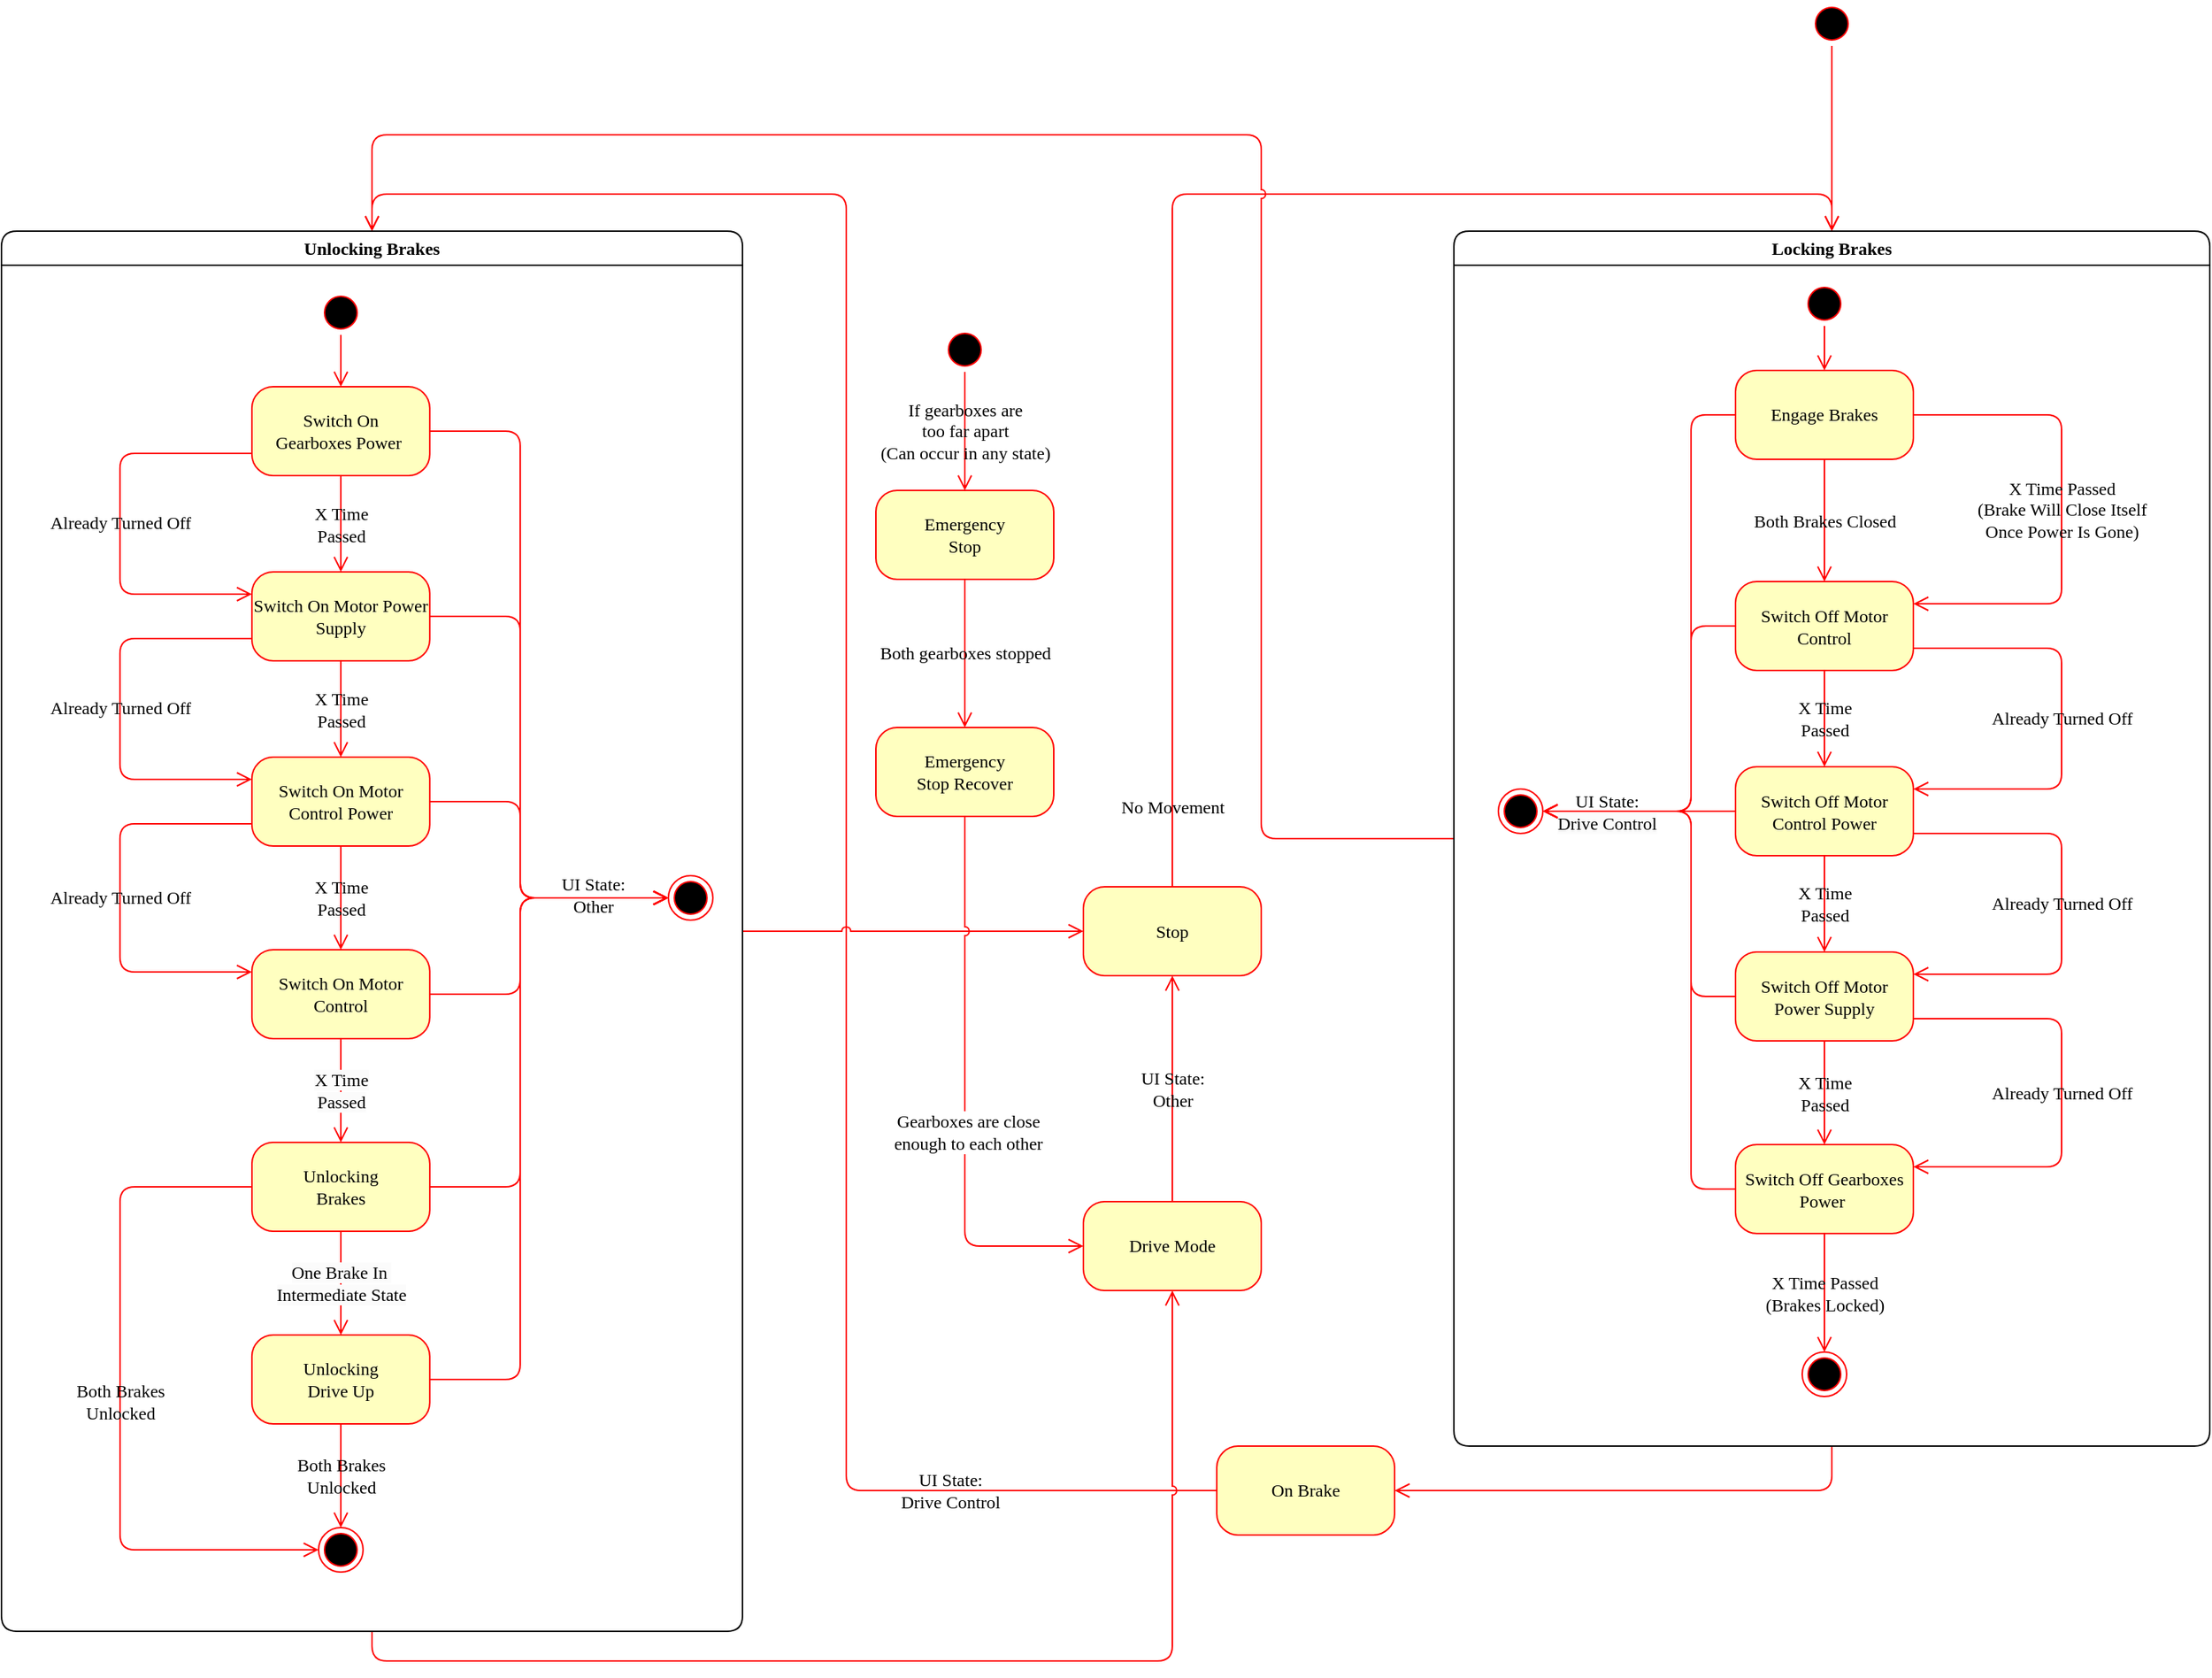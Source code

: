 <mxfile version="21.6.8" type="github">
  <diagram name="Page-1" id="58cdce13-f638-feb5-8d6f-7d28b1aa9fa0">
    <mxGraphModel dx="3126" dy="1998" grid="1" gridSize="10" guides="1" tooltips="1" connect="1" arrows="1" fold="1" page="1" pageScale="1" pageWidth="1100" pageHeight="850" background="none" math="0" shadow="0">
      <root>
        <mxCell id="0" />
        <mxCell id="1" parent="0" />
        <mxCell id="382b91b5511bd0f7-1" value="d" style="ellipse;html=1;shape=startState;fillColor=#000000;strokeColor=#ff0000;rounded=1;shadow=0;comic=0;labelBackgroundColor=none;fontFamily=Verdana;fontSize=12;fontColor=#000000;align=center;direction=south;" parent="1" vertex="1">
          <mxGeometry x="1050" y="-140" width="30" height="30" as="geometry" />
        </mxCell>
        <mxCell id="AU6W5NaQmW_jm-44bBxI-18" value="No Movement" style="edgeStyle=orthogonalEdgeStyle;shape=connector;rounded=1;orthogonalLoop=1;jettySize=auto;html=1;labelBackgroundColor=none;strokeColor=#ff0000;fontFamily=Verdana;fontSize=12;fontColor=default;endArrow=open;endSize=8;jumpStyle=arc;entryX=0.5;entryY=0;entryDx=0;entryDy=0;exitX=0.5;exitY=0;exitDx=0;exitDy=0;" parent="1" source="382b91b5511bd0f7-5" target="AU6W5NaQmW_jm-44bBxI-31" edge="1">
          <mxGeometry x="-0.885" relative="1" as="geometry">
            <Array as="points">
              <mxPoint x="620" y="-10" />
              <mxPoint x="1065" y="-10" />
            </Array>
            <mxPoint as="offset" />
          </mxGeometry>
        </mxCell>
        <mxCell id="382b91b5511bd0f7-5" value="Stop" style="rounded=1;whiteSpace=wrap;html=1;arcSize=24;fillColor=#ffffc0;strokeColor=#ff0000;shadow=0;comic=0;labelBackgroundColor=none;fontFamily=Verdana;fontSize=12;fontColor=#000000;align=center;" parent="1" vertex="1">
          <mxGeometry x="560" y="457.5" width="120" height="60" as="geometry" />
        </mxCell>
        <mxCell id="AU6W5NaQmW_jm-44bBxI-9" style="shape=connector;orthogonalLoop=1;jettySize=auto;html=1;labelBackgroundColor=none;strokeColor=#ff0000;fontFamily=Verdana;fontSize=12;fontColor=default;endArrow=open;endSize=8;edgeStyle=orthogonalEdgeStyle;rounded=1;jumpStyle=arc;exitX=0.5;exitY=1;exitDx=0;exitDy=0;" parent="1" source="AU6W5NaQmW_jm-44bBxI-31" target="382b91b5511bd0f7-10" edge="1">
          <mxGeometry relative="1" as="geometry">
            <mxPoint x="1120" y="880" as="sourcePoint" />
            <mxPoint x="330" y="770" as="targetPoint" />
            <Array as="points">
              <mxPoint x="1065" y="865" />
            </Array>
          </mxGeometry>
        </mxCell>
        <mxCell id="AU6W5NaQmW_jm-44bBxI-102" value="UI State: &lt;br&gt;Drive Control" style="edgeStyle=orthogonalEdgeStyle;shape=connector;rounded=1;jumpStyle=arc;orthogonalLoop=1;jettySize=auto;html=1;entryX=0.5;entryY=0;entryDx=0;entryDy=0;labelBackgroundColor=none;strokeColor=#ff0000;fontFamily=Verdana;fontSize=12;fontColor=default;endArrow=open;endSize=8;" parent="1" source="382b91b5511bd0f7-10" target="AU6W5NaQmW_jm-44bBxI-63" edge="1">
          <mxGeometry x="-0.755" relative="1" as="geometry">
            <Array as="points">
              <mxPoint x="400" y="865" />
              <mxPoint x="400" y="-10" />
              <mxPoint x="80" y="-10" />
            </Array>
            <mxPoint as="offset" />
          </mxGeometry>
        </mxCell>
        <mxCell id="382b91b5511bd0f7-10" value="On Brake" style="rounded=1;whiteSpace=wrap;html=1;arcSize=24;fillColor=#ffffc0;strokeColor=#ff0000;shadow=0;comic=0;labelBackgroundColor=none;fontFamily=Verdana;fontSize=12;fontColor=#000000;align=center;" parent="1" vertex="1">
          <mxGeometry x="650" y="835" width="120" height="60" as="geometry" />
        </mxCell>
        <mxCell id="2a3bc250acf0617d-9" style="edgeStyle=orthogonalEdgeStyle;html=1;labelBackgroundColor=none;endArrow=open;endSize=8;strokeColor=#ff0000;fontFamily=Verdana;fontSize=12;align=left;jumpStyle=arc;entryX=0.5;entryY=0;entryDx=0;entryDy=0;" parent="1" source="382b91b5511bd0f7-1" target="AU6W5NaQmW_jm-44bBxI-31" edge="1">
          <mxGeometry relative="1" as="geometry">
            <mxPoint x="810" y="70" as="targetPoint" />
            <Array as="points">
              <mxPoint x="1065" y="-55" />
            </Array>
          </mxGeometry>
        </mxCell>
        <mxCell id="AU6W5NaQmW_jm-44bBxI-12" value="UI State: &lt;br&gt;Other" style="edgeStyle=orthogonalEdgeStyle;shape=connector;rounded=1;orthogonalLoop=1;jettySize=auto;html=1;labelBackgroundColor=none;strokeColor=#ff0000;fontFamily=Verdana;fontSize=12;fontColor=default;endArrow=open;endSize=8;jumpStyle=arc;" parent="1" source="AU6W5NaQmW_jm-44bBxI-1" target="382b91b5511bd0f7-5" edge="1">
          <mxGeometry relative="1" as="geometry" />
        </mxCell>
        <mxCell id="AU6W5NaQmW_jm-44bBxI-1" value="Drive Mode" style="rounded=1;whiteSpace=wrap;html=1;arcSize=24;fillColor=#ffffc0;strokeColor=#ff0000;shadow=0;comic=0;labelBackgroundColor=none;fontFamily=Verdana;fontSize=12;fontColor=#000000;align=center;" parent="1" vertex="1">
          <mxGeometry x="560" y="670" width="120" height="60" as="geometry" />
        </mxCell>
        <mxCell id="AU6W5NaQmW_jm-44bBxI-104" style="edgeStyle=orthogonalEdgeStyle;shape=connector;rounded=1;jumpStyle=arc;orthogonalLoop=1;jettySize=auto;html=1;entryX=0.5;entryY=0;entryDx=0;entryDy=0;labelBackgroundColor=none;strokeColor=#ff0000;fontFamily=Verdana;fontSize=12;fontColor=default;endArrow=open;endSize=8;" parent="1" source="AU6W5NaQmW_jm-44bBxI-31" target="AU6W5NaQmW_jm-44bBxI-63" edge="1">
          <mxGeometry relative="1" as="geometry">
            <Array as="points">
              <mxPoint x="680" y="425" />
              <mxPoint x="680" y="-50" />
              <mxPoint x="80" y="-50" />
            </Array>
          </mxGeometry>
        </mxCell>
        <mxCell id="AU6W5NaQmW_jm-44bBxI-31" value="Locking Brakes" style="swimlane;whiteSpace=wrap;html=1;rounded=1;shadow=0;comic=0;labelBackgroundColor=none;strokeWidth=1;fontFamily=Verdana;fontSize=12;align=center;" parent="1" vertex="1">
          <mxGeometry x="810" y="15" width="510" height="820" as="geometry" />
        </mxCell>
        <mxCell id="AU6W5NaQmW_jm-44bBxI-34" value="" style="ellipse;html=1;shape=endState;fillColor=#000000;strokeColor=#ff0000;rounded=1;shadow=0;comic=0;labelBackgroundColor=none;fontFamily=Verdana;fontSize=12;fontColor=#000000;align=center;" parent="AU6W5NaQmW_jm-44bBxI-31" vertex="1">
          <mxGeometry x="235" y="756.5" width="30" height="30" as="geometry" />
        </mxCell>
        <mxCell id="AU6W5NaQmW_jm-44bBxI-36" value="" style="ellipse;html=1;shape=startState;fillColor=#000000;strokeColor=#ff0000;rounded=1;shadow=0;comic=0;labelBackgroundColor=none;fontFamily=Verdana;fontSize=12;fontColor=#000000;align=center;direction=south;" parent="AU6W5NaQmW_jm-44bBxI-31" vertex="1">
          <mxGeometry x="235" y="34" width="30" height="30" as="geometry" />
        </mxCell>
        <mxCell id="AU6W5NaQmW_jm-44bBxI-38" value="" style="edgeStyle=elbowEdgeStyle;html=1;labelBackgroundColor=none;endArrow=open;endSize=8;strokeColor=#ff0000;fontFamily=Verdana;fontSize=12;align=left;" parent="AU6W5NaQmW_jm-44bBxI-31" source="AU6W5NaQmW_jm-44bBxI-36" target="AU6W5NaQmW_jm-44bBxI-39" edge="1">
          <mxGeometry relative="1" as="geometry">
            <mxPoint x="941.25" y="239" as="sourcePoint" />
            <mxPoint x="1196.25" y="239" as="targetPoint" />
          </mxGeometry>
        </mxCell>
        <mxCell id="AU6W5NaQmW_jm-44bBxI-48" value="Both Brakes Closed" style="edgeStyle=orthogonalEdgeStyle;shape=connector;rounded=1;jumpStyle=arc;orthogonalLoop=1;jettySize=auto;html=1;labelBackgroundColor=none;strokeColor=#ff0000;fontFamily=Verdana;fontSize=12;fontColor=default;endArrow=open;endSize=8;" parent="AU6W5NaQmW_jm-44bBxI-31" source="AU6W5NaQmW_jm-44bBxI-39" target="AU6W5NaQmW_jm-44bBxI-40" edge="1">
          <mxGeometry relative="1" as="geometry" />
        </mxCell>
        <mxCell id="AU6W5NaQmW_jm-44bBxI-39" value="Engage Brakes" style="rounded=1;whiteSpace=wrap;html=1;arcSize=24;fillColor=#ffffc0;strokeColor=#ff0000;shadow=0;comic=0;labelBackgroundColor=none;fontFamily=Verdana;fontSize=12;fontColor=#000000;align=center;" parent="AU6W5NaQmW_jm-44bBxI-31" vertex="1">
          <mxGeometry x="190" y="94" width="120" height="60" as="geometry" />
        </mxCell>
        <mxCell id="AU6W5NaQmW_jm-44bBxI-41" value="X Time &lt;br&gt;Passed" style="edgeStyle=orthogonalEdgeStyle;shape=connector;rounded=1;jumpStyle=arc;orthogonalLoop=1;jettySize=auto;html=1;labelBackgroundColor=none;strokeColor=#ff0000;fontFamily=Verdana;fontSize=12;fontColor=default;endArrow=open;endSize=8;" parent="AU6W5NaQmW_jm-44bBxI-31" source="AU6W5NaQmW_jm-44bBxI-40" target="AU6W5NaQmW_jm-44bBxI-42" edge="1">
          <mxGeometry relative="1" as="geometry">
            <mxPoint x="393.75" y="266.5" as="targetPoint" />
          </mxGeometry>
        </mxCell>
        <mxCell id="AU6W5NaQmW_jm-44bBxI-50" value="Already Turned Off" style="edgeStyle=orthogonalEdgeStyle;shape=connector;rounded=1;jumpStyle=arc;orthogonalLoop=1;jettySize=auto;html=1;entryX=1;entryY=0.25;entryDx=0;entryDy=0;labelBackgroundColor=none;strokeColor=#ff0000;fontFamily=Verdana;fontSize=12;fontColor=default;endArrow=open;endSize=8;exitX=1;exitY=0.75;exitDx=0;exitDy=0;" parent="AU6W5NaQmW_jm-44bBxI-31" source="AU6W5NaQmW_jm-44bBxI-40" target="AU6W5NaQmW_jm-44bBxI-42" edge="1">
          <mxGeometry relative="1" as="geometry">
            <Array as="points">
              <mxPoint x="410" y="281.5" />
              <mxPoint x="410" y="376.5" />
            </Array>
          </mxGeometry>
        </mxCell>
        <mxCell id="AU6W5NaQmW_jm-44bBxI-40" value="Switch Off Motor Control" style="rounded=1;whiteSpace=wrap;html=1;arcSize=24;fillColor=#ffffc0;strokeColor=#ff0000;shadow=0;comic=0;labelBackgroundColor=none;fontFamily=Verdana;fontSize=12;fontColor=#000000;align=center;" parent="AU6W5NaQmW_jm-44bBxI-31" vertex="1">
          <mxGeometry x="190" y="236.5" width="120" height="60" as="geometry" />
        </mxCell>
        <mxCell id="AU6W5NaQmW_jm-44bBxI-46" value="X Time &lt;br&gt;Passed" style="edgeStyle=orthogonalEdgeStyle;shape=connector;rounded=1;jumpStyle=arc;orthogonalLoop=1;jettySize=auto;html=1;labelBackgroundColor=none;strokeColor=#ff0000;fontFamily=Verdana;fontSize=12;fontColor=default;endArrow=open;endSize=8;" parent="AU6W5NaQmW_jm-44bBxI-31" source="AU6W5NaQmW_jm-44bBxI-42" target="AU6W5NaQmW_jm-44bBxI-44" edge="1">
          <mxGeometry relative="1" as="geometry" />
        </mxCell>
        <mxCell id="AU6W5NaQmW_jm-44bBxI-42" value="Switch Off Motor Control Power" style="rounded=1;whiteSpace=wrap;html=1;arcSize=24;fillColor=#ffffc0;strokeColor=#ff0000;shadow=0;comic=0;labelBackgroundColor=none;fontFamily=Verdana;fontSize=12;fontColor=#000000;align=center;" parent="AU6W5NaQmW_jm-44bBxI-31" vertex="1">
          <mxGeometry x="190" y="361.5" width="120" height="60" as="geometry" />
        </mxCell>
        <mxCell id="AU6W5NaQmW_jm-44bBxI-47" value="X Time&lt;br&gt;Passed" style="edgeStyle=orthogonalEdgeStyle;shape=connector;rounded=1;jumpStyle=arc;orthogonalLoop=1;jettySize=auto;html=1;labelBackgroundColor=none;strokeColor=#ff0000;fontFamily=Verdana;fontSize=12;fontColor=default;endArrow=open;endSize=8;" parent="AU6W5NaQmW_jm-44bBxI-31" source="AU6W5NaQmW_jm-44bBxI-44" target="AU6W5NaQmW_jm-44bBxI-45" edge="1">
          <mxGeometry relative="1" as="geometry" />
        </mxCell>
        <mxCell id="AU6W5NaQmW_jm-44bBxI-53" value="Already Turned Off" style="edgeStyle=orthogonalEdgeStyle;shape=connector;rounded=1;jumpStyle=arc;orthogonalLoop=1;jettySize=auto;html=1;entryX=1;entryY=0.25;entryDx=0;entryDy=0;labelBackgroundColor=none;strokeColor=#ff0000;fontFamily=Verdana;fontSize=12;fontColor=default;endArrow=open;endSize=8;exitX=1;exitY=0.75;exitDx=0;exitDy=0;" parent="AU6W5NaQmW_jm-44bBxI-31" source="AU6W5NaQmW_jm-44bBxI-44" target="AU6W5NaQmW_jm-44bBxI-45" edge="1">
          <mxGeometry relative="1" as="geometry">
            <Array as="points">
              <mxPoint x="410" y="531.5" />
              <mxPoint x="410" y="631.5" />
            </Array>
          </mxGeometry>
        </mxCell>
        <mxCell id="AU6W5NaQmW_jm-44bBxI-44" value="Switch Off Motor Power Supply" style="rounded=1;whiteSpace=wrap;html=1;arcSize=24;fillColor=#ffffc0;strokeColor=#ff0000;shadow=0;comic=0;labelBackgroundColor=none;fontFamily=Verdana;fontSize=12;fontColor=#000000;align=center;" parent="AU6W5NaQmW_jm-44bBxI-31" vertex="1">
          <mxGeometry x="190" y="486.5" width="120" height="60" as="geometry" />
        </mxCell>
        <mxCell id="AU6W5NaQmW_jm-44bBxI-54" value="X Time Passed&lt;br&gt;(Brakes Locked)" style="edgeStyle=orthogonalEdgeStyle;shape=connector;rounded=1;jumpStyle=arc;orthogonalLoop=1;jettySize=auto;html=1;labelBackgroundColor=none;strokeColor=#ff0000;fontFamily=Verdana;fontSize=12;fontColor=default;endArrow=open;endSize=8;" parent="AU6W5NaQmW_jm-44bBxI-31" source="AU6W5NaQmW_jm-44bBxI-45" target="AU6W5NaQmW_jm-44bBxI-34" edge="1">
          <mxGeometry relative="1" as="geometry" />
        </mxCell>
        <mxCell id="AU6W5NaQmW_jm-44bBxI-45" value="Switch Off Gearboxes Power&amp;nbsp;" style="rounded=1;whiteSpace=wrap;html=1;arcSize=24;fillColor=#ffffc0;strokeColor=#ff0000;shadow=0;comic=0;labelBackgroundColor=none;fontFamily=Verdana;fontSize=12;fontColor=#000000;align=center;" parent="AU6W5NaQmW_jm-44bBxI-31" vertex="1">
          <mxGeometry x="190" y="616.5" width="120" height="60" as="geometry" />
        </mxCell>
        <mxCell id="AU6W5NaQmW_jm-44bBxI-49" value="X Time Passed&lt;br&gt;(Brake Will Close Itself &lt;br&gt;Once Power Is Gone)" style="edgeStyle=orthogonalEdgeStyle;shape=connector;rounded=1;jumpStyle=arc;orthogonalLoop=1;jettySize=auto;html=1;labelBackgroundColor=none;strokeColor=#ff0000;fontFamily=Verdana;fontSize=12;fontColor=default;endArrow=open;endSize=8;exitX=1;exitY=0.5;exitDx=0;exitDy=0;entryX=1;entryY=0.25;entryDx=0;entryDy=0;" parent="AU6W5NaQmW_jm-44bBxI-31" source="AU6W5NaQmW_jm-44bBxI-39" target="AU6W5NaQmW_jm-44bBxI-40" edge="1">
          <mxGeometry relative="1" as="geometry">
            <mxPoint x="260" y="163.5" as="sourcePoint" />
            <mxPoint x="330" y="266.5" as="targetPoint" />
            <Array as="points">
              <mxPoint x="410" y="124.5" />
              <mxPoint x="410" y="251.5" />
            </Array>
          </mxGeometry>
        </mxCell>
        <mxCell id="AU6W5NaQmW_jm-44bBxI-52" value="Already Turned Off" style="edgeStyle=orthogonalEdgeStyle;shape=connector;rounded=1;jumpStyle=arc;orthogonalLoop=1;jettySize=auto;html=1;labelBackgroundColor=none;strokeColor=#ff0000;fontFamily=Verdana;fontSize=12;fontColor=default;endArrow=open;endSize=8;exitX=1;exitY=0.75;exitDx=0;exitDy=0;entryX=1;entryY=0.25;entryDx=0;entryDy=0;" parent="AU6W5NaQmW_jm-44bBxI-31" source="AU6W5NaQmW_jm-44bBxI-42" target="AU6W5NaQmW_jm-44bBxI-44" edge="1">
          <mxGeometry relative="1" as="geometry">
            <mxPoint x="360" y="396.53" as="sourcePoint" />
            <mxPoint x="370" y="436.5" as="targetPoint" />
            <Array as="points">
              <mxPoint x="410" y="406.5" />
              <mxPoint x="410" y="501.5" />
            </Array>
          </mxGeometry>
        </mxCell>
        <mxCell id="AU6W5NaQmW_jm-44bBxI-57" value="" style="ellipse;html=1;shape=endState;fillColor=#000000;strokeColor=#ff0000;rounded=1;shadow=0;comic=0;labelBackgroundColor=none;fontFamily=Verdana;fontSize=12;fontColor=#000000;align=center;" parent="AU6W5NaQmW_jm-44bBxI-31" vertex="1">
          <mxGeometry x="30" y="376.5" width="30" height="30" as="geometry" />
        </mxCell>
        <mxCell id="AU6W5NaQmW_jm-44bBxI-60" style="edgeStyle=orthogonalEdgeStyle;shape=connector;rounded=1;jumpStyle=arc;orthogonalLoop=1;jettySize=auto;html=1;labelBackgroundColor=none;strokeColor=#ff0000;fontFamily=Verdana;fontSize=12;fontColor=default;endArrow=open;endSize=8;" parent="AU6W5NaQmW_jm-44bBxI-31" source="AU6W5NaQmW_jm-44bBxI-42" target="AU6W5NaQmW_jm-44bBxI-57" edge="1">
          <mxGeometry relative="1" as="geometry" />
        </mxCell>
        <mxCell id="AU6W5NaQmW_jm-44bBxI-59" style="edgeStyle=orthogonalEdgeStyle;shape=connector;rounded=1;jumpStyle=arc;orthogonalLoop=1;jettySize=auto;html=1;labelBackgroundColor=none;strokeColor=#ff0000;fontFamily=Verdana;fontSize=12;fontColor=default;endArrow=open;endSize=8;entryX=1;entryY=0.5;entryDx=0;entryDy=0;" parent="AU6W5NaQmW_jm-44bBxI-31" source="AU6W5NaQmW_jm-44bBxI-40" target="AU6W5NaQmW_jm-44bBxI-57" edge="1">
          <mxGeometry relative="1" as="geometry">
            <Array as="points">
              <mxPoint x="160" y="267" />
              <mxPoint x="160" y="392" />
            </Array>
          </mxGeometry>
        </mxCell>
        <mxCell id="AU6W5NaQmW_jm-44bBxI-58" style="edgeStyle=orthogonalEdgeStyle;shape=connector;rounded=1;jumpStyle=arc;orthogonalLoop=1;jettySize=auto;html=1;labelBackgroundColor=none;strokeColor=#ff0000;fontFamily=Verdana;fontSize=12;fontColor=default;endArrow=open;endSize=8;entryX=1;entryY=0.5;entryDx=0;entryDy=0;" parent="AU6W5NaQmW_jm-44bBxI-31" source="AU6W5NaQmW_jm-44bBxI-39" target="AU6W5NaQmW_jm-44bBxI-57" edge="1">
          <mxGeometry relative="1" as="geometry">
            <Array as="points">
              <mxPoint x="160" y="124" />
              <mxPoint x="160" y="392" />
            </Array>
          </mxGeometry>
        </mxCell>
        <mxCell id="AU6W5NaQmW_jm-44bBxI-62" value="" style="edgeStyle=orthogonalEdgeStyle;shape=connector;rounded=1;jumpStyle=arc;orthogonalLoop=1;jettySize=auto;html=1;labelBackgroundColor=none;strokeColor=#ff0000;fontFamily=Verdana;fontSize=12;fontColor=default;endArrow=open;endSize=8;entryX=1;entryY=0.5;entryDx=0;entryDy=0;" parent="AU6W5NaQmW_jm-44bBxI-31" source="AU6W5NaQmW_jm-44bBxI-45" target="AU6W5NaQmW_jm-44bBxI-57" edge="1">
          <mxGeometry relative="1" as="geometry">
            <Array as="points">
              <mxPoint x="160" y="647" />
              <mxPoint x="160" y="392" />
            </Array>
          </mxGeometry>
        </mxCell>
        <mxCell id="AU6W5NaQmW_jm-44bBxI-101" value="UI State:&lt;br style=&quot;border-color: var(--border-color); background-color: rgb(251, 251, 251);&quot;&gt;&lt;span style=&quot;background-color: rgb(251, 251, 251);&quot;&gt;Drive Control&lt;/span&gt;" style="edgeLabel;html=1;align=center;verticalAlign=middle;resizable=0;points=[];fontSize=12;fontFamily=Verdana;fontColor=default;" parent="AU6W5NaQmW_jm-44bBxI-62" vertex="1" connectable="0">
          <mxGeometry x="0.812" y="4" relative="1" as="geometry">
            <mxPoint x="7" y="-4" as="offset" />
          </mxGeometry>
        </mxCell>
        <mxCell id="AU6W5NaQmW_jm-44bBxI-61" style="edgeStyle=orthogonalEdgeStyle;shape=connector;rounded=1;jumpStyle=arc;orthogonalLoop=1;jettySize=auto;html=1;labelBackgroundColor=none;strokeColor=#ff0000;fontFamily=Verdana;fontSize=12;fontColor=default;endArrow=open;endSize=8;entryX=1;entryY=0.5;entryDx=0;entryDy=0;" parent="AU6W5NaQmW_jm-44bBxI-31" source="AU6W5NaQmW_jm-44bBxI-44" target="AU6W5NaQmW_jm-44bBxI-57" edge="1">
          <mxGeometry relative="1" as="geometry">
            <Array as="points">
              <mxPoint x="160" y="517" />
              <mxPoint x="160" y="392" />
            </Array>
          </mxGeometry>
        </mxCell>
        <mxCell id="AU6W5NaQmW_jm-44bBxI-106" style="edgeStyle=orthogonalEdgeStyle;shape=connector;rounded=1;jumpStyle=arc;orthogonalLoop=1;jettySize=auto;html=1;labelBackgroundColor=none;strokeColor=#ff0000;fontFamily=Verdana;fontSize=12;fontColor=default;endArrow=open;endSize=8;" parent="1" source="AU6W5NaQmW_jm-44bBxI-63" target="382b91b5511bd0f7-5" edge="1">
          <mxGeometry relative="1" as="geometry" />
        </mxCell>
        <mxCell id="AU6W5NaQmW_jm-44bBxI-107" style="edgeStyle=orthogonalEdgeStyle;shape=connector;rounded=1;jumpStyle=arc;orthogonalLoop=1;jettySize=auto;html=1;entryX=0.5;entryY=1;entryDx=0;entryDy=0;labelBackgroundColor=none;strokeColor=#ff0000;fontFamily=Verdana;fontSize=12;fontColor=default;endArrow=open;endSize=8;exitX=0.5;exitY=1;exitDx=0;exitDy=0;" parent="1" source="AU6W5NaQmW_jm-44bBxI-63" target="AU6W5NaQmW_jm-44bBxI-1" edge="1">
          <mxGeometry relative="1" as="geometry" />
        </mxCell>
        <mxCell id="AU6W5NaQmW_jm-44bBxI-63" value="Unlocking Brakes" style="swimlane;whiteSpace=wrap;html=1;rounded=1;shadow=0;comic=0;labelBackgroundColor=none;strokeWidth=1;fontFamily=Verdana;fontSize=12;align=center;" parent="1" vertex="1">
          <mxGeometry x="-170" y="15" width="500" height="945" as="geometry" />
        </mxCell>
        <mxCell id="AU6W5NaQmW_jm-44bBxI-65" value="" style="ellipse;html=1;shape=startState;fillColor=#000000;strokeColor=#ff0000;rounded=1;shadow=0;comic=0;labelBackgroundColor=none;fontFamily=Verdana;fontSize=12;fontColor=#000000;align=center;direction=south;" parent="AU6W5NaQmW_jm-44bBxI-63" vertex="1">
          <mxGeometry x="214" y="40" width="30" height="30" as="geometry" />
        </mxCell>
        <mxCell id="AU6W5NaQmW_jm-44bBxI-66" value="" style="edgeStyle=elbowEdgeStyle;html=1;labelBackgroundColor=none;endArrow=open;endSize=8;strokeColor=#ff0000;fontFamily=Verdana;fontSize=12;align=left;entryX=0.5;entryY=0;entryDx=0;entryDy=0;" parent="AU6W5NaQmW_jm-44bBxI-63" source="AU6W5NaQmW_jm-44bBxI-65" target="AU6W5NaQmW_jm-44bBxI-73" edge="1">
          <mxGeometry relative="1" as="geometry">
            <mxPoint x="920.25" y="245" as="sourcePoint" />
            <mxPoint x="228.862" y="100.0" as="targetPoint" />
          </mxGeometry>
        </mxCell>
        <mxCell id="AU6W5NaQmW_jm-44bBxI-70" value="X Time &lt;br&gt;Passed" style="edgeStyle=orthogonalEdgeStyle;shape=connector;rounded=1;jumpStyle=arc;orthogonalLoop=1;jettySize=auto;html=1;labelBackgroundColor=none;strokeColor=#ff0000;fontFamily=Verdana;fontSize=12;fontColor=default;endArrow=open;endSize=8;" parent="AU6W5NaQmW_jm-44bBxI-63" source="AU6W5NaQmW_jm-44bBxI-73" target="AU6W5NaQmW_jm-44bBxI-76" edge="1">
          <mxGeometry relative="1" as="geometry">
            <mxPoint x="372.72" y="135.0" as="targetPoint" />
          </mxGeometry>
        </mxCell>
        <mxCell id="AU6W5NaQmW_jm-44bBxI-71" value="Already Turned Off" style="edgeStyle=orthogonalEdgeStyle;shape=connector;rounded=1;jumpStyle=arc;orthogonalLoop=1;jettySize=auto;html=1;entryX=0;entryY=0.25;entryDx=0;entryDy=0;labelBackgroundColor=none;strokeColor=#ff0000;fontFamily=Verdana;fontSize=12;fontColor=default;endArrow=open;endSize=8;exitX=0;exitY=0.75;exitDx=0;exitDy=0;" parent="AU6W5NaQmW_jm-44bBxI-63" source="AU6W5NaQmW_jm-44bBxI-73" target="AU6W5NaQmW_jm-44bBxI-76" edge="1">
          <mxGeometry relative="1" as="geometry">
            <Array as="points">
              <mxPoint x="79.97" y="149.5" />
              <mxPoint x="79.97" y="245.5" />
            </Array>
          </mxGeometry>
        </mxCell>
        <mxCell id="AU6W5NaQmW_jm-44bBxI-94" style="edgeStyle=orthogonalEdgeStyle;shape=connector;rounded=1;jumpStyle=arc;orthogonalLoop=1;jettySize=auto;html=1;entryX=0;entryY=0.5;entryDx=0;entryDy=0;labelBackgroundColor=none;strokeColor=#ff0000;fontFamily=Verdana;fontSize=12;fontColor=default;endArrow=open;endSize=8;" parent="AU6W5NaQmW_jm-44bBxI-63" source="AU6W5NaQmW_jm-44bBxI-73" target="AU6W5NaQmW_jm-44bBxI-86" edge="1">
          <mxGeometry relative="1" as="geometry">
            <Array as="points">
              <mxPoint x="350" y="135" />
              <mxPoint x="350" y="450" />
            </Array>
          </mxGeometry>
        </mxCell>
        <mxCell id="AU6W5NaQmW_jm-44bBxI-73" value="Switch On&lt;br&gt;Gearboxes Power&amp;nbsp;" style="rounded=1;whiteSpace=wrap;html=1;arcSize=24;fillColor=#ffffc0;strokeColor=#ff0000;shadow=0;comic=0;labelBackgroundColor=none;fontFamily=Verdana;fontSize=12;fontColor=#000000;align=center;" parent="AU6W5NaQmW_jm-44bBxI-63" vertex="1">
          <mxGeometry x="168.97" y="105" width="120" height="60" as="geometry" />
        </mxCell>
        <mxCell id="AU6W5NaQmW_jm-44bBxI-74" value="X Time &lt;br&gt;Passed" style="edgeStyle=orthogonalEdgeStyle;shape=connector;rounded=1;jumpStyle=arc;orthogonalLoop=1;jettySize=auto;html=1;labelBackgroundColor=none;strokeColor=#ff0000;fontFamily=Verdana;fontSize=12;fontColor=default;endArrow=open;endSize=8;" parent="AU6W5NaQmW_jm-44bBxI-63" source="AU6W5NaQmW_jm-44bBxI-76" target="AU6W5NaQmW_jm-44bBxI-80" edge="1">
          <mxGeometry relative="1" as="geometry" />
        </mxCell>
        <mxCell id="AU6W5NaQmW_jm-44bBxI-95" style="edgeStyle=orthogonalEdgeStyle;shape=connector;rounded=1;jumpStyle=arc;orthogonalLoop=1;jettySize=auto;html=1;entryX=0;entryY=0.5;entryDx=0;entryDy=0;labelBackgroundColor=none;strokeColor=#ff0000;fontFamily=Verdana;fontSize=12;fontColor=default;endArrow=open;endSize=8;" parent="AU6W5NaQmW_jm-44bBxI-63" source="AU6W5NaQmW_jm-44bBxI-76" target="AU6W5NaQmW_jm-44bBxI-86" edge="1">
          <mxGeometry relative="1" as="geometry">
            <Array as="points">
              <mxPoint x="350" y="260" />
              <mxPoint x="350" y="450" />
            </Array>
          </mxGeometry>
        </mxCell>
        <mxCell id="AU6W5NaQmW_jm-44bBxI-76" value="Switch On Motor Power Supply" style="rounded=1;whiteSpace=wrap;html=1;arcSize=24;fillColor=#ffffc0;strokeColor=#ff0000;shadow=0;comic=0;labelBackgroundColor=none;fontFamily=Verdana;fontSize=12;fontColor=#000000;align=center;" parent="AU6W5NaQmW_jm-44bBxI-63" vertex="1">
          <mxGeometry x="168.97" y="230" width="120" height="60" as="geometry" />
        </mxCell>
        <mxCell id="AU6W5NaQmW_jm-44bBxI-77" value="X Time&lt;br&gt;Passed" style="edgeStyle=orthogonalEdgeStyle;shape=connector;rounded=1;jumpStyle=arc;orthogonalLoop=1;jettySize=auto;html=1;labelBackgroundColor=none;strokeColor=#ff0000;fontFamily=Verdana;fontSize=12;fontColor=default;endArrow=open;endSize=8;" parent="AU6W5NaQmW_jm-44bBxI-63" source="AU6W5NaQmW_jm-44bBxI-80" target="AU6W5NaQmW_jm-44bBxI-83" edge="1">
          <mxGeometry relative="1" as="geometry" />
        </mxCell>
        <mxCell id="AU6W5NaQmW_jm-44bBxI-78" value="Already Turned Off" style="edgeStyle=orthogonalEdgeStyle;shape=connector;rounded=1;jumpStyle=arc;orthogonalLoop=1;jettySize=auto;html=1;entryX=0;entryY=0.25;entryDx=0;entryDy=0;labelBackgroundColor=none;strokeColor=#ff0000;fontFamily=Verdana;fontSize=12;fontColor=default;endArrow=open;endSize=8;exitX=0;exitY=0.75;exitDx=0;exitDy=0;" parent="AU6W5NaQmW_jm-44bBxI-63" source="AU6W5NaQmW_jm-44bBxI-80" target="AU6W5NaQmW_jm-44bBxI-83" edge="1">
          <mxGeometry relative="1" as="geometry">
            <Array as="points">
              <mxPoint x="79.97" y="399.5" />
              <mxPoint x="79.97" y="499.5" />
            </Array>
          </mxGeometry>
        </mxCell>
        <mxCell id="AU6W5NaQmW_jm-44bBxI-96" style="edgeStyle=orthogonalEdgeStyle;shape=connector;rounded=1;jumpStyle=arc;orthogonalLoop=1;jettySize=auto;html=1;entryX=0;entryY=0.5;entryDx=0;entryDy=0;labelBackgroundColor=none;strokeColor=#ff0000;fontFamily=Verdana;fontSize=12;fontColor=default;endArrow=open;endSize=8;" parent="AU6W5NaQmW_jm-44bBxI-63" source="AU6W5NaQmW_jm-44bBxI-80" target="AU6W5NaQmW_jm-44bBxI-86" edge="1">
          <mxGeometry relative="1" as="geometry">
            <Array as="points">
              <mxPoint x="350" y="385" />
              <mxPoint x="350" y="450" />
            </Array>
          </mxGeometry>
        </mxCell>
        <mxCell id="AU6W5NaQmW_jm-44bBxI-80" value="Switch On Motor Control Power" style="rounded=1;whiteSpace=wrap;html=1;arcSize=24;fillColor=#ffffc0;strokeColor=#ff0000;shadow=0;comic=0;labelBackgroundColor=none;fontFamily=Verdana;fontSize=12;fontColor=#000000;align=center;" parent="AU6W5NaQmW_jm-44bBxI-63" vertex="1">
          <mxGeometry x="168.97" y="355" width="120" height="60" as="geometry" />
        </mxCell>
        <mxCell id="AU6W5NaQmW_jm-44bBxI-97" style="edgeStyle=orthogonalEdgeStyle;shape=connector;rounded=1;jumpStyle=arc;orthogonalLoop=1;jettySize=auto;html=1;entryX=0;entryY=0.5;entryDx=0;entryDy=0;labelBackgroundColor=none;strokeColor=#ff0000;fontFamily=Verdana;fontSize=12;fontColor=default;endArrow=open;endSize=8;" parent="AU6W5NaQmW_jm-44bBxI-63" source="AU6W5NaQmW_jm-44bBxI-83" target="AU6W5NaQmW_jm-44bBxI-86" edge="1">
          <mxGeometry relative="1" as="geometry">
            <Array as="points">
              <mxPoint x="350" y="515" />
              <mxPoint x="350" y="450" />
            </Array>
          </mxGeometry>
        </mxCell>
        <mxCell id="AU6W5NaQmW_jm-44bBxI-83" value="Switch On Motor Control" style="rounded=1;whiteSpace=wrap;html=1;arcSize=24;fillColor=#ffffc0;strokeColor=#ff0000;shadow=0;comic=0;labelBackgroundColor=none;fontFamily=Verdana;fontSize=12;fontColor=#000000;align=center;" parent="AU6W5NaQmW_jm-44bBxI-63" vertex="1">
          <mxGeometry x="168.97" y="485" width="120" height="60" as="geometry" />
        </mxCell>
        <mxCell id="AU6W5NaQmW_jm-44bBxI-85" value="Already Turned Off" style="edgeStyle=orthogonalEdgeStyle;shape=connector;rounded=1;jumpStyle=arc;orthogonalLoop=1;jettySize=auto;html=1;labelBackgroundColor=none;strokeColor=#ff0000;fontFamily=Verdana;fontSize=12;fontColor=default;endArrow=open;endSize=8;exitX=0;exitY=0.75;exitDx=0;exitDy=0;entryX=0;entryY=0.25;entryDx=0;entryDy=0;" parent="AU6W5NaQmW_jm-44bBxI-63" source="AU6W5NaQmW_jm-44bBxI-76" target="AU6W5NaQmW_jm-44bBxI-80" edge="1">
          <mxGeometry relative="1" as="geometry">
            <mxPoint x="338.97" y="265.03" as="sourcePoint" />
            <mxPoint x="348.97" y="305" as="targetPoint" />
            <Array as="points">
              <mxPoint x="79.97" y="275.5" />
              <mxPoint x="79.97" y="369.5" />
            </Array>
          </mxGeometry>
        </mxCell>
        <mxCell id="AU6W5NaQmW_jm-44bBxI-89" value="&lt;span style=&quot;color: rgb(0, 0, 0); font-family: Verdana; font-size: 12px; font-style: normal; font-variant-ligatures: normal; font-variant-caps: normal; font-weight: 400; letter-spacing: normal; orphans: 2; text-align: center; text-indent: 0px; text-transform: none; widows: 2; word-spacing: 0px; -webkit-text-stroke-width: 0px; background-color: rgb(251, 251, 251); text-decoration-thickness: initial; text-decoration-style: initial; text-decoration-color: initial; float: none; display: inline !important;&quot;&gt;X Time&lt;/span&gt;&lt;br style=&quot;border-color: var(--border-color); color: rgb(0, 0, 0); font-family: Verdana; font-size: 12px; font-style: normal; font-variant-ligatures: normal; font-variant-caps: normal; font-weight: 400; letter-spacing: normal; orphans: 2; text-align: center; text-indent: 0px; text-transform: none; widows: 2; word-spacing: 0px; -webkit-text-stroke-width: 0px; background-color: rgb(251, 251, 251); text-decoration-thickness: initial; text-decoration-style: initial; text-decoration-color: initial;&quot;&gt;&lt;span style=&quot;color: rgb(0, 0, 0); font-family: Verdana; font-size: 12px; font-style: normal; font-variant-ligatures: normal; font-variant-caps: normal; font-weight: 400; letter-spacing: normal; orphans: 2; text-align: center; text-indent: 0px; text-transform: none; widows: 2; word-spacing: 0px; -webkit-text-stroke-width: 0px; background-color: rgb(251, 251, 251); text-decoration-thickness: initial; text-decoration-style: initial; text-decoration-color: initial; float: none; display: inline !important;&quot;&gt;Passed&lt;/span&gt;" style="edgeStyle=orthogonalEdgeStyle;shape=connector;rounded=1;jumpStyle=arc;orthogonalLoop=1;jettySize=auto;html=1;labelBackgroundColor=none;strokeColor=#ff0000;fontFamily=Verdana;fontSize=12;fontColor=default;endArrow=open;endSize=8;" parent="AU6W5NaQmW_jm-44bBxI-63" source="AU6W5NaQmW_jm-44bBxI-83" target="AU6W5NaQmW_jm-44bBxI-88" edge="1">
          <mxGeometry relative="1" as="geometry">
            <mxPoint x="-321" y="560" as="sourcePoint" />
            <mxPoint x="-321" y="778" as="targetPoint" />
          </mxGeometry>
        </mxCell>
        <mxCell id="AU6W5NaQmW_jm-44bBxI-93" value="Both Brakes&lt;br&gt;Unlocked" style="edgeStyle=orthogonalEdgeStyle;shape=connector;rounded=1;jumpStyle=arc;orthogonalLoop=1;jettySize=auto;html=1;entryX=0;entryY=0.5;entryDx=0;entryDy=0;labelBackgroundColor=none;strokeColor=#ff0000;fontFamily=Verdana;fontSize=12;fontColor=default;endArrow=open;endSize=8;exitX=0;exitY=0.5;exitDx=0;exitDy=0;" parent="AU6W5NaQmW_jm-44bBxI-63" source="AU6W5NaQmW_jm-44bBxI-88" target="AU6W5NaQmW_jm-44bBxI-64" edge="1">
          <mxGeometry relative="1" as="geometry">
            <Array as="points">
              <mxPoint x="80" y="645" />
              <mxPoint x="80" y="890" />
            </Array>
          </mxGeometry>
        </mxCell>
        <mxCell id="AU6W5NaQmW_jm-44bBxI-98" style="edgeStyle=orthogonalEdgeStyle;shape=connector;rounded=1;jumpStyle=arc;orthogonalLoop=1;jettySize=auto;html=1;entryX=0;entryY=0.5;entryDx=0;entryDy=0;labelBackgroundColor=none;strokeColor=#ff0000;fontFamily=Verdana;fontSize=12;fontColor=default;endArrow=open;endSize=8;" parent="AU6W5NaQmW_jm-44bBxI-63" source="AU6W5NaQmW_jm-44bBxI-88" target="AU6W5NaQmW_jm-44bBxI-86" edge="1">
          <mxGeometry relative="1" as="geometry">
            <Array as="points">
              <mxPoint x="350" y="645" />
              <mxPoint x="350" y="450" />
            </Array>
          </mxGeometry>
        </mxCell>
        <mxCell id="AU6W5NaQmW_jm-44bBxI-88" value="Unlocking &lt;br&gt;Brakes" style="rounded=1;whiteSpace=wrap;html=1;arcSize=24;fillColor=#ffffc0;strokeColor=#ff0000;shadow=0;comic=0;labelBackgroundColor=none;fontFamily=Verdana;fontSize=12;fontColor=#000000;align=center;" parent="AU6W5NaQmW_jm-44bBxI-63" vertex="1">
          <mxGeometry x="169" y="615" width="120" height="60" as="geometry" />
        </mxCell>
        <mxCell id="AU6W5NaQmW_jm-44bBxI-99" style="edgeStyle=orthogonalEdgeStyle;shape=connector;rounded=1;jumpStyle=arc;orthogonalLoop=1;jettySize=auto;html=1;entryX=0;entryY=0.5;entryDx=0;entryDy=0;labelBackgroundColor=none;strokeColor=#ff0000;fontFamily=Verdana;fontSize=12;fontColor=default;endArrow=open;endSize=8;" parent="AU6W5NaQmW_jm-44bBxI-63" source="AU6W5NaQmW_jm-44bBxI-91" target="AU6W5NaQmW_jm-44bBxI-86" edge="1">
          <mxGeometry relative="1" as="geometry">
            <Array as="points">
              <mxPoint x="350" y="775" />
              <mxPoint x="350" y="450" />
            </Array>
          </mxGeometry>
        </mxCell>
        <mxCell id="AU6W5NaQmW_jm-44bBxI-100" value="UI State:&lt;br&gt;Other" style="edgeLabel;html=1;align=center;verticalAlign=middle;resizable=0;points=[];fontSize=12;fontFamily=Verdana;fontColor=default;labelBackgroundColor=none;" parent="AU6W5NaQmW_jm-44bBxI-99" vertex="1" connectable="0">
          <mxGeometry x="0.791" y="2" relative="1" as="geometry">
            <mxPoint as="offset" />
          </mxGeometry>
        </mxCell>
        <mxCell id="AU6W5NaQmW_jm-44bBxI-91" value="Unlocking &lt;br&gt;Drive Up" style="rounded=1;whiteSpace=wrap;html=1;arcSize=24;fillColor=#ffffc0;strokeColor=#ff0000;shadow=0;comic=0;labelBackgroundColor=none;fontFamily=Verdana;fontSize=12;fontColor=#000000;align=center;" parent="AU6W5NaQmW_jm-44bBxI-63" vertex="1">
          <mxGeometry x="168.97" y="745" width="120" height="60" as="geometry" />
        </mxCell>
        <mxCell id="AU6W5NaQmW_jm-44bBxI-81" value="&lt;span style=&quot;color: rgb(0, 0, 0); font-family: Verdana; font-size: 12px; font-style: normal; font-variant-ligatures: normal; font-variant-caps: normal; font-weight: 400; letter-spacing: normal; orphans: 2; text-indent: 0px; text-transform: none; widows: 2; word-spacing: 0px; -webkit-text-stroke-width: 0px; background-color: rgb(251, 251, 251); text-decoration-thickness: initial; text-decoration-style: initial; text-decoration-color: initial; float: none; display: inline !important;&quot;&gt;One Brake In&amp;nbsp;&lt;/span&gt;&lt;br style=&quot;border-color: var(--border-color); color: rgb(0, 0, 0); font-family: Verdana; font-size: 12px; font-style: normal; font-variant-ligatures: normal; font-variant-caps: normal; font-weight: 400; letter-spacing: normal; orphans: 2; text-indent: 0px; text-transform: none; widows: 2; word-spacing: 0px; -webkit-text-stroke-width: 0px; background-color: rgb(251, 251, 251); text-decoration-thickness: initial; text-decoration-style: initial; text-decoration-color: initial;&quot;&gt;&lt;span style=&quot;color: rgb(0, 0, 0); font-family: Verdana; font-size: 12px; font-style: normal; font-variant-ligatures: normal; font-variant-caps: normal; font-weight: 400; letter-spacing: normal; orphans: 2; text-indent: 0px; text-transform: none; widows: 2; word-spacing: 0px; -webkit-text-stroke-width: 0px; background-color: rgb(251, 251, 251); text-decoration-thickness: initial; text-decoration-style: initial; text-decoration-color: initial; float: none; display: inline !important;&quot;&gt;Intermediate State&lt;/span&gt;" style="edgeStyle=orthogonalEdgeStyle;shape=connector;rounded=1;jumpStyle=arc;orthogonalLoop=1;jettySize=auto;html=1;labelBackgroundColor=none;strokeColor=#ff0000;fontFamily=Verdana;fontSize=12;fontColor=default;endArrow=open;endSize=8;align=center;" parent="AU6W5NaQmW_jm-44bBxI-63" source="AU6W5NaQmW_jm-44bBxI-88" target="AU6W5NaQmW_jm-44bBxI-91" edge="1">
          <mxGeometry relative="1" as="geometry">
            <mxPoint x="230" y="715" as="targetPoint" />
          </mxGeometry>
        </mxCell>
        <mxCell id="AU6W5NaQmW_jm-44bBxI-64" value="" style="ellipse;html=1;shape=endState;fillColor=#000000;strokeColor=#ff0000;rounded=1;shadow=0;comic=0;labelBackgroundColor=none;fontFamily=Verdana;fontSize=12;fontColor=#000000;align=center;" parent="AU6W5NaQmW_jm-44bBxI-63" vertex="1">
          <mxGeometry x="213.97" y="875" width="30" height="30" as="geometry" />
        </mxCell>
        <mxCell id="AU6W5NaQmW_jm-44bBxI-92" value="Both Brakes&lt;br&gt;Unlocked" style="edgeStyle=orthogonalEdgeStyle;shape=connector;rounded=1;jumpStyle=arc;orthogonalLoop=1;jettySize=auto;html=1;labelBackgroundColor=none;strokeColor=#ff0000;fontFamily=Verdana;fontSize=12;fontColor=default;endArrow=open;endSize=8;" parent="AU6W5NaQmW_jm-44bBxI-63" source="AU6W5NaQmW_jm-44bBxI-91" target="AU6W5NaQmW_jm-44bBxI-64" edge="1">
          <mxGeometry relative="1" as="geometry" />
        </mxCell>
        <mxCell id="AU6W5NaQmW_jm-44bBxI-86" value="" style="ellipse;html=1;shape=endState;fillColor=#000000;strokeColor=#ff0000;rounded=1;shadow=0;comic=0;labelBackgroundColor=none;fontFamily=Verdana;fontSize=12;fontColor=#000000;align=center;" parent="AU6W5NaQmW_jm-44bBxI-63" vertex="1">
          <mxGeometry x="450" y="435" width="30" height="30" as="geometry" />
        </mxCell>
        <mxCell id="HKwo1jRQU1uy_2isMQ57-6" style="edgeStyle=orthogonalEdgeStyle;shape=connector;rounded=1;jumpStyle=arc;orthogonalLoop=1;jettySize=auto;html=1;entryX=0;entryY=0.5;entryDx=0;entryDy=0;labelBackgroundColor=none;strokeColor=#ff0000;fontFamily=Verdana;fontSize=12;fontColor=default;endArrow=open;endSize=8;exitX=0.5;exitY=1;exitDx=0;exitDy=0;" edge="1" parent="1" source="HKwo1jRQU1uy_2isMQ57-9" target="AU6W5NaQmW_jm-44bBxI-1">
          <mxGeometry relative="1" as="geometry" />
        </mxCell>
        <mxCell id="HKwo1jRQU1uy_2isMQ57-8" value="Gearboxes are close &lt;br&gt;enough to each other" style="edgeLabel;html=1;align=center;verticalAlign=middle;resizable=0;points=[];fontSize=12;fontFamily=Verdana;fontColor=default;" vertex="1" connectable="0" parent="HKwo1jRQU1uy_2isMQ57-6">
          <mxGeometry x="0.15" y="2" relative="1" as="geometry">
            <mxPoint as="offset" />
          </mxGeometry>
        </mxCell>
        <mxCell id="HKwo1jRQU1uy_2isMQ57-1" value="Emergency&lt;br&gt;Stop" style="rounded=1;whiteSpace=wrap;html=1;arcSize=24;fillColor=#ffffc0;strokeColor=#ff0000;shadow=0;comic=0;labelBackgroundColor=none;fontFamily=Verdana;fontSize=12;fontColor=#000000;align=center;" vertex="1" parent="1">
          <mxGeometry x="420" y="190" width="120" height="60" as="geometry" />
        </mxCell>
        <mxCell id="HKwo1jRQU1uy_2isMQ57-4" value="If gearboxes are &lt;br&gt;too far apart&lt;br&gt;(Can occur in any state)" style="edgeStyle=orthogonalEdgeStyle;shape=connector;rounded=1;jumpStyle=arc;orthogonalLoop=1;jettySize=auto;html=1;labelBackgroundColor=none;strokeColor=#ff0000;fontFamily=Verdana;fontSize=12;fontColor=default;endArrow=open;endSize=8;" edge="1" parent="1" source="HKwo1jRQU1uy_2isMQ57-2" target="HKwo1jRQU1uy_2isMQ57-1">
          <mxGeometry relative="1" as="geometry" />
        </mxCell>
        <mxCell id="HKwo1jRQU1uy_2isMQ57-2" value="d" style="ellipse;html=1;shape=startState;fillColor=#000000;strokeColor=#ff0000;rounded=1;shadow=0;comic=0;labelBackgroundColor=none;fontFamily=Verdana;fontSize=12;fontColor=#000000;align=center;direction=south;" vertex="1" parent="1">
          <mxGeometry x="465" y="80" width="30" height="30" as="geometry" />
        </mxCell>
        <mxCell id="HKwo1jRQU1uy_2isMQ57-10" value="Both gearboxes stopped" style="edgeStyle=orthogonalEdgeStyle;shape=connector;rounded=1;jumpStyle=arc;orthogonalLoop=1;jettySize=auto;html=1;labelBackgroundColor=none;strokeColor=#ff0000;fontFamily=Verdana;fontSize=12;fontColor=default;endArrow=open;endSize=8;exitX=0.5;exitY=1;exitDx=0;exitDy=0;" edge="1" parent="1" source="HKwo1jRQU1uy_2isMQ57-1" target="HKwo1jRQU1uy_2isMQ57-9">
          <mxGeometry relative="1" as="geometry">
            <mxPoint x="480" y="250" as="sourcePoint" />
            <mxPoint x="560" y="700" as="targetPoint" />
          </mxGeometry>
        </mxCell>
        <mxCell id="HKwo1jRQU1uy_2isMQ57-9" value="Emergency&lt;br&gt;Stop Recover" style="rounded=1;whiteSpace=wrap;html=1;arcSize=24;fillColor=#ffffc0;strokeColor=#ff0000;shadow=0;comic=0;labelBackgroundColor=none;fontFamily=Verdana;fontSize=12;fontColor=#000000;align=center;" vertex="1" parent="1">
          <mxGeometry x="420" y="350" width="120" height="60" as="geometry" />
        </mxCell>
      </root>
    </mxGraphModel>
  </diagram>
</mxfile>
